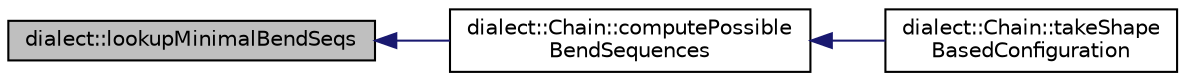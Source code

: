 digraph "dialect::lookupMinimalBendSeqs"
{
  edge [fontname="Helvetica",fontsize="10",labelfontname="Helvetica",labelfontsize="10"];
  node [fontname="Helvetica",fontsize="10",shape=record];
  rankdir="LR";
  Node144 [label="dialect::lookupMinimalBendSeqs",height=0.2,width=0.4,color="black", fillcolor="grey75", style="filled", fontcolor="black"];
  Node144 -> Node145 [dir="back",color="midnightblue",fontsize="10",style="solid",fontname="Helvetica"];
  Node145 [label="dialect::Chain::computePossible\lBendSequences",height=0.2,width=0.4,color="black", fillcolor="white", style="filled",URL="$classdialect_1_1Chain.html#a307a5e83c5d3e125c1b2483652732935",tooltip="Compute the possible bend sequences that this chain could have. "];
  Node145 -> Node146 [dir="back",color="midnightblue",fontsize="10",style="solid",fontname="Helvetica"];
  Node146 [label="dialect::Chain::takeShape\lBasedConfiguration",height=0.2,width=0.4,color="black", fillcolor="white", style="filled",URL="$classdialect_1_1Chain.html#a78f0ee5307493976251e723e47ad0664",tooltip="Give this chain an orthogonal configuration best fitting its present geometric shape. "];
}
